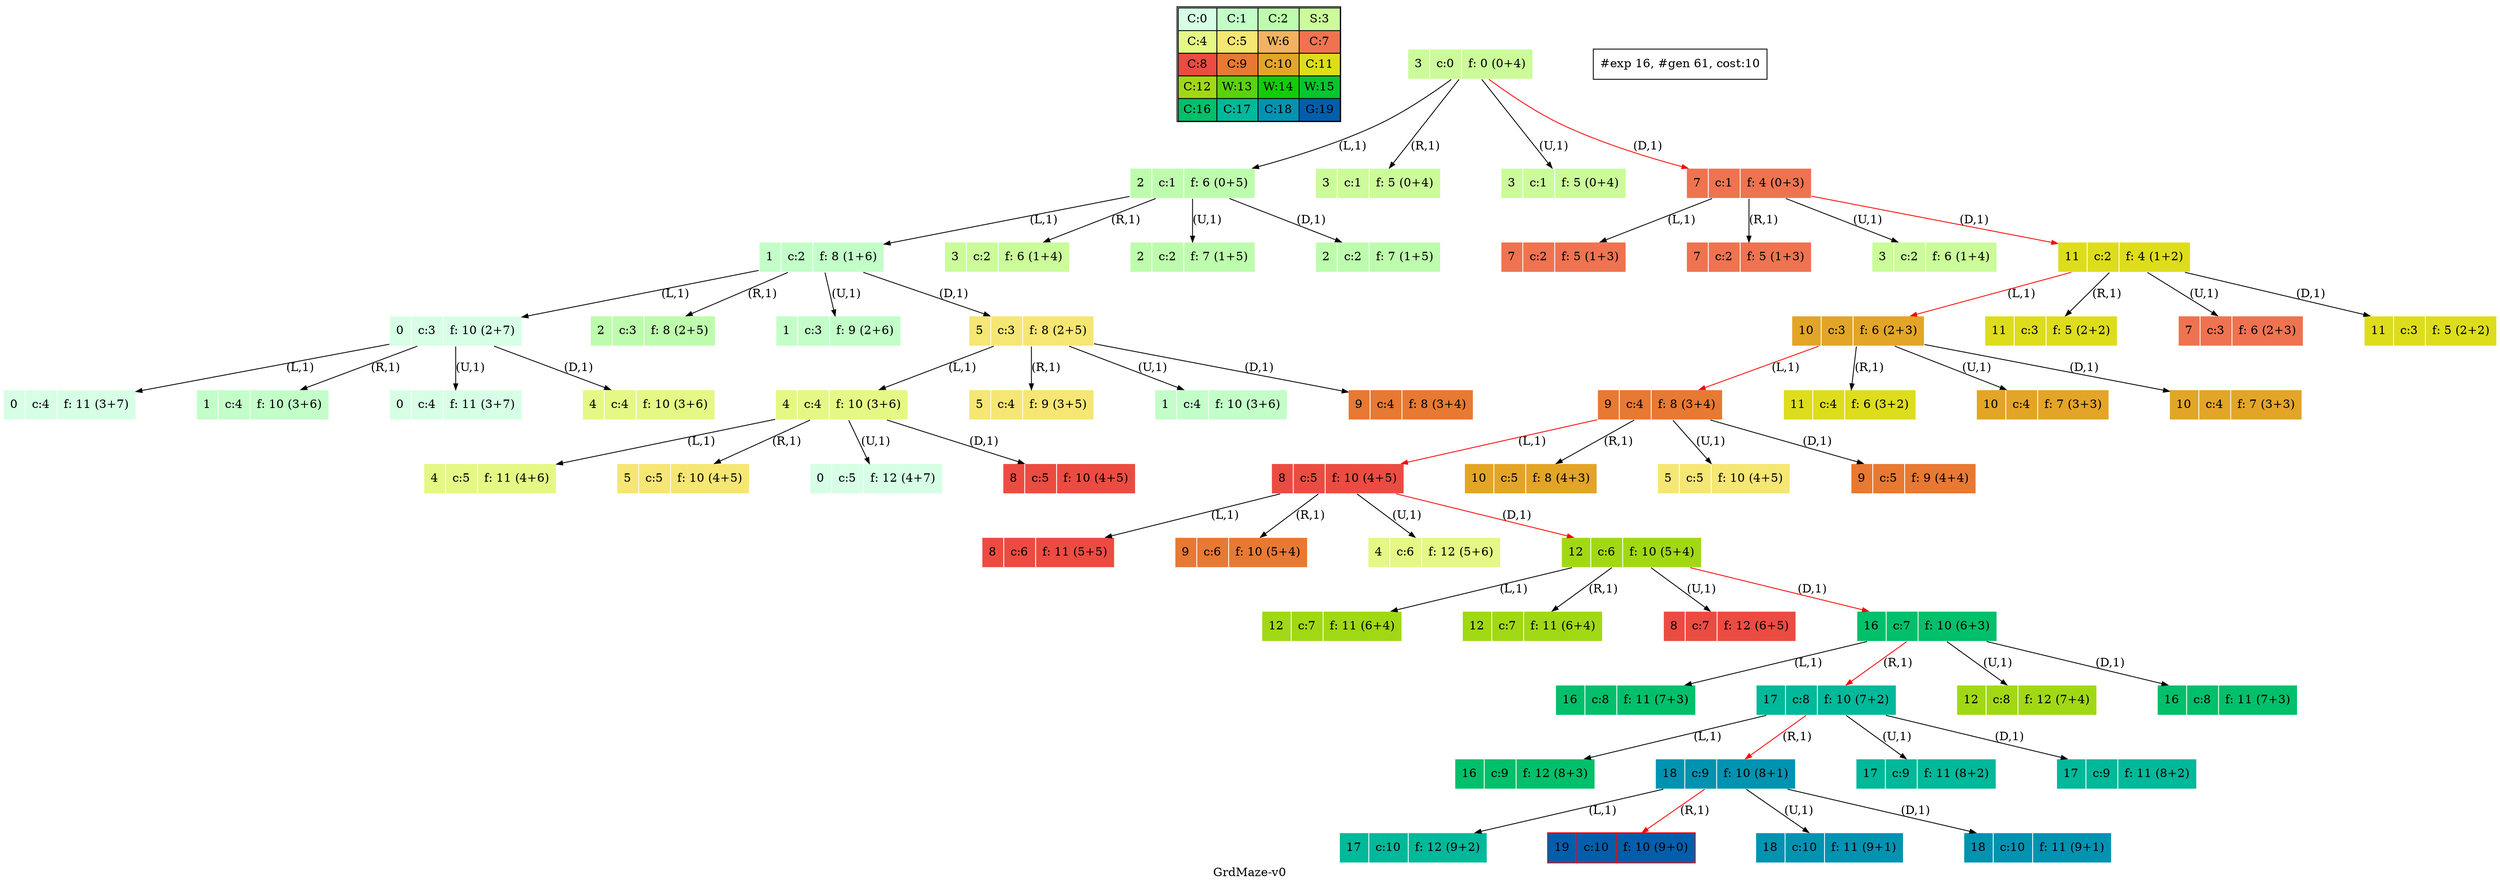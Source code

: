 digraph GrdMaze { label="GrdMaze-v0"
subgraph MAP {label=Map;map [shape=plaintext label=<<table border="1" cellpadding="5" cellspacing="0" cellborder="1"><tr><td bgcolor="0.39803922 0.15947579 0.99679532 1.        ">C:0</td><td bgcolor="0.35098039 0.23194764 0.99315867 1.        ">C:1</td><td bgcolor="0.29607843 0.31486959 0.98720184 1.        ">C:2</td><td bgcolor="0.24901961 0.38410575 0.98063477 1.        ">S:3</td></tr><tr><td bgcolor="0.19411765 0.46220388 0.97128103 1.        ">C:4</td><td bgcolor="0.14705882 0.52643216 0.96182564 1.        ">C:5</td><td bgcolor="0.09215686 0.59770746 0.94913494 1.        ">W:6</td><td bgcolor="0.0372549  0.66454018 0.93467977 1.        ">C:7</td></tr><tr><td bgcolor="0.00980392 0.71791192 0.92090552 1.        ">C:8</td><td bgcolor="0.06470588 0.77520398 0.9032472  1.        ">C:9</td><td bgcolor="0.11176471 0.81974048 0.88677369 1.        ">C:10</td><td bgcolor="0.16666667 0.8660254  0.8660254  1.        ">C:11</td></tr><tr><td bgcolor="0.21372549 0.9005867  0.84695821 1.        ">C:12</td><td bgcolor="0.26862745 0.93467977 0.82325295 1.        ">W:13</td><td bgcolor="0.32352941 0.96182564 0.79801723 1.        ">W:14</td><td bgcolor="0.37058824 0.97940977 0.77520398 1.        ">W:15</td></tr><tr><td bgcolor="0.4254902  0.99315867 0.74725253 1.        ">C:16</td><td bgcolor="0.47254902 0.99907048 0.72218645 1.        ">C:17</td><td bgcolor="0.52745098 0.99907048 0.69169844 1.        ">C:18</td><td bgcolor="0.5745098  0.99315867 0.66454018 1.        ">G:19</td></tr></table>>]} 
nodesep=1 ranksep=0.5 node [shape=record] edge [arrowsize=0.7] 
"0_3" [label="<f0>3 |<f1> c:0 |<f2> f: 0 (0+4)", style=filled color=white fillcolor="0.24901961 0.38410575 0.98063477 1.        "]
"0_3.2-0" [label="<f0>2 |<f1> c:1 |<f2> f: 6 (0+5)", style=filled color=white fillcolor="0.29607843 0.31486959 0.98720184 1.        "] "0_3" -> "0_3.2-0" [label="(L,1)" ]; 
"0_3.3-1" [label="<f0>3 |<f1> c:1 |<f2> f: 5 (0+4)", style=filled color=white fillcolor="0.24901961 0.38410575 0.98063477 1.        "] "0_3" -> "0_3.3-1" [label="(R,1)" ]; 
"0_3.3-2" [label="<f0>3 |<f1> c:1 |<f2> f: 5 (0+4)", style=filled color=white fillcolor="0.24901961 0.38410575 0.98063477 1.        "] "0_3" -> "0_3.3-2" [label="(U,1)" ]; 
"0_3.7-3" [label="<f0>7 |<f1> c:1 |<f2> f: 4 (0+3)", style=filled color=white fillcolor="0.0372549  0.66454018 0.93467977 1.        "] "0_3" -> "0_3.7-3" [label="(D,1)" color=red ];  
"0_3.7.7-0" [label="<f0>7 |<f1> c:2 |<f2> f: 5 (1+3)", style=filled color=white fillcolor="0.0372549  0.66454018 0.93467977 1.        "] "0_3.7-3" -> "0_3.7.7-0" [label="(L,1)" ]; 
"0_3.7.7-1" [label="<f0>7 |<f1> c:2 |<f2> f: 5 (1+3)", style=filled color=white fillcolor="0.0372549  0.66454018 0.93467977 1.        "] "0_3.7-3" -> "0_3.7.7-1" [label="(R,1)" ]; 
"0_3.7.3-2" [label="<f0>3 |<f1> c:2 |<f2> f: 6 (1+4)", style=filled color=white fillcolor="0.24901961 0.38410575 0.98063477 1.        "] "0_3.7-3" -> "0_3.7.3-2" [label="(U,1)" ]; 
"0_3.7.11-3" [label="<f0>11 |<f1> c:2 |<f2> f: 4 (1+2)", style=filled color=white fillcolor="0.16666667 0.8660254  0.8660254  1.        "] "0_3.7-3" -> "0_3.7.11-3" [label="(D,1)" color=red ];  
"0_3.7.11.10-0" [label="<f0>10 |<f1> c:3 |<f2> f: 6 (2+3)", style=filled color=white fillcolor="0.11176471 0.81974048 0.88677369 1.        "] "0_3.7.11-3" -> "0_3.7.11.10-0" [label="(L,1)" color=red ];  
"0_3.7.11.11-1" [label="<f0>11 |<f1> c:3 |<f2> f: 5 (2+2)", style=filled color=white fillcolor="0.16666667 0.8660254  0.8660254  1.        "] "0_3.7.11-3" -> "0_3.7.11.11-1" [label="(R,1)" ]; 
"0_3.7.11.7-2" [label="<f0>7 |<f1> c:3 |<f2> f: 6 (2+3)", style=filled color=white fillcolor="0.0372549  0.66454018 0.93467977 1.        "] "0_3.7.11-3" -> "0_3.7.11.7-2" [label="(U,1)" ]; 
"0_3.7.11.11-3" [label="<f0>11 |<f1> c:3 |<f2> f: 5 (2+2)", style=filled color=white fillcolor="0.16666667 0.8660254  0.8660254  1.        "] "0_3.7.11-3" -> "0_3.7.11.11-3" [label="(D,1)" ]; 
"0_3.2.1-0" [label="<f0>1 |<f1> c:2 |<f2> f: 8 (1+6)", style=filled color=white fillcolor="0.35098039 0.23194764 0.99315867 1.        "] "0_3.2-0" -> "0_3.2.1-0" [label="(L,1)" ]; 
"0_3.2.3-1" [label="<f0>3 |<f1> c:2 |<f2> f: 6 (1+4)", style=filled color=white fillcolor="0.24901961 0.38410575 0.98063477 1.        "] "0_3.2-0" -> "0_3.2.3-1" [label="(R,1)" ]; 
"0_3.2.2-2" [label="<f0>2 |<f1> c:2 |<f2> f: 7 (1+5)", style=filled color=white fillcolor="0.29607843 0.31486959 0.98720184 1.        "] "0_3.2-0" -> "0_3.2.2-2" [label="(U,1)" ]; 
"0_3.2.2-3" [label="<f0>2 |<f1> c:2 |<f2> f: 7 (1+5)", style=filled color=white fillcolor="0.29607843 0.31486959 0.98720184 1.        "] "0_3.2-0" -> "0_3.2.2-3" [label="(D,1)" ]; 
"0_3.7.11.10.9-0" [label="<f0>9 |<f1> c:4 |<f2> f: 8 (3+4)", style=filled color=white fillcolor="0.06470588 0.77520398 0.9032472  1.        "] "0_3.7.11.10-0" -> "0_3.7.11.10.9-0" [label="(L,1)" color=red ];  
"0_3.7.11.10.11-1" [label="<f0>11 |<f1> c:4 |<f2> f: 6 (3+2)", style=filled color=white fillcolor="0.16666667 0.8660254  0.8660254  1.        "] "0_3.7.11.10-0" -> "0_3.7.11.10.11-1" [label="(R,1)" ]; 
"0_3.7.11.10.10-2" [label="<f0>10 |<f1> c:4 |<f2> f: 7 (3+3)", style=filled color=white fillcolor="0.11176471 0.81974048 0.88677369 1.        "] "0_3.7.11.10-0" -> "0_3.7.11.10.10-2" [label="(U,1)" ]; 
"0_3.7.11.10.10-3" [label="<f0>10 |<f1> c:4 |<f2> f: 7 (3+3)", style=filled color=white fillcolor="0.11176471 0.81974048 0.88677369 1.        "] "0_3.7.11.10-0" -> "0_3.7.11.10.10-3" [label="(D,1)" ]; 
"0_3.2.1.0-0" [label="<f0>0 |<f1> c:3 |<f2> f: 10 (2+7)", style=filled color=white fillcolor="0.39803922 0.15947579 0.99679532 1.        "] "0_3.2.1-0" -> "0_3.2.1.0-0" [label="(L,1)" ]; 
"0_3.2.1.2-1" [label="<f0>2 |<f1> c:3 |<f2> f: 8 (2+5)", style=filled color=white fillcolor="0.29607843 0.31486959 0.98720184 1.        "] "0_3.2.1-0" -> "0_3.2.1.2-1" [label="(R,1)" ]; 
"0_3.2.1.1-2" [label="<f0>1 |<f1> c:3 |<f2> f: 9 (2+6)", style=filled color=white fillcolor="0.35098039 0.23194764 0.99315867 1.        "] "0_3.2.1-0" -> "0_3.2.1.1-2" [label="(U,1)" ]; 
"0_3.2.1.5-3" [label="<f0>5 |<f1> c:3 |<f2> f: 8 (2+5)", style=filled color=white fillcolor="0.14705882 0.52643216 0.96182564 1.        "] "0_3.2.1-0" -> "0_3.2.1.5-3" [label="(D,1)" ]; 
"0_3.7.11.10.9.8-0" [label="<f0>8 |<f1> c:5 |<f2> f: 10 (4+5)", style=filled color=white fillcolor="0.00980392 0.71791192 0.92090552 1.        "] "0_3.7.11.10.9-0" -> "0_3.7.11.10.9.8-0" [label="(L,1)" color=red ];  
"0_3.7.11.10.9.10-1" [label="<f0>10 |<f1> c:5 |<f2> f: 8 (4+3)", style=filled color=white fillcolor="0.11176471 0.81974048 0.88677369 1.        "] "0_3.7.11.10.9-0" -> "0_3.7.11.10.9.10-1" [label="(R,1)" ]; 
"0_3.7.11.10.9.5-2" [label="<f0>5 |<f1> c:5 |<f2> f: 10 (4+5)", style=filled color=white fillcolor="0.14705882 0.52643216 0.96182564 1.        "] "0_3.7.11.10.9-0" -> "0_3.7.11.10.9.5-2" [label="(U,1)" ]; 
"0_3.7.11.10.9.9-3" [label="<f0>9 |<f1> c:5 |<f2> f: 9 (4+4)", style=filled color=white fillcolor="0.06470588 0.77520398 0.9032472  1.        "] "0_3.7.11.10.9-0" -> "0_3.7.11.10.9.9-3" [label="(D,1)" ]; 
"0_3.2.1.5.4-0" [label="<f0>4 |<f1> c:4 |<f2> f: 10 (3+6)", style=filled color=white fillcolor="0.19411765 0.46220388 0.97128103 1.        "] "0_3.2.1.5-3" -> "0_3.2.1.5.4-0" [label="(L,1)" ]; 
"0_3.2.1.5.5-1" [label="<f0>5 |<f1> c:4 |<f2> f: 9 (3+5)", style=filled color=white fillcolor="0.14705882 0.52643216 0.96182564 1.        "] "0_3.2.1.5-3" -> "0_3.2.1.5.5-1" [label="(R,1)" ]; 
"0_3.2.1.5.1-2" [label="<f0>1 |<f1> c:4 |<f2> f: 10 (3+6)", style=filled color=white fillcolor="0.35098039 0.23194764 0.99315867 1.        "] "0_3.2.1.5-3" -> "0_3.2.1.5.1-2" [label="(U,1)" ]; 
"0_3.2.1.5.9-3" [label="<f0>9 |<f1> c:4 |<f2> f: 8 (3+4)", style=filled color=white fillcolor="0.06470588 0.77520398 0.9032472  1.        "] "0_3.2.1.5-3" -> "0_3.2.1.5.9-3" [label="(D,1)" ]; 
"0_3.2.1.0.0-0" [label="<f0>0 |<f1> c:4 |<f2> f: 11 (3+7)", style=filled color=white fillcolor="0.39803922 0.15947579 0.99679532 1.        "] "0_3.2.1.0-0" -> "0_3.2.1.0.0-0" [label="(L,1)" ]; 
"0_3.2.1.0.1-1" [label="<f0>1 |<f1> c:4 |<f2> f: 10 (3+6)", style=filled color=white fillcolor="0.35098039 0.23194764 0.99315867 1.        "] "0_3.2.1.0-0" -> "0_3.2.1.0.1-1" [label="(R,1)" ]; 
"0_3.2.1.0.0-2" [label="<f0>0 |<f1> c:4 |<f2> f: 11 (3+7)", style=filled color=white fillcolor="0.39803922 0.15947579 0.99679532 1.        "] "0_3.2.1.0-0" -> "0_3.2.1.0.0-2" [label="(U,1)" ]; 
"0_3.2.1.0.4-3" [label="<f0>4 |<f1> c:4 |<f2> f: 10 (3+6)", style=filled color=white fillcolor="0.19411765 0.46220388 0.97128103 1.        "] "0_3.2.1.0-0" -> "0_3.2.1.0.4-3" [label="(D,1)" ]; 
"0_3.7.11.10.9.8.8-0" [label="<f0>8 |<f1> c:6 |<f2> f: 11 (5+5)", style=filled color=white fillcolor="0.00980392 0.71791192 0.92090552 1.        "] "0_3.7.11.10.9.8-0" -> "0_3.7.11.10.9.8.8-0" [label="(L,1)" ]; 
"0_3.7.11.10.9.8.9-1" [label="<f0>9 |<f1> c:6 |<f2> f: 10 (5+4)", style=filled color=white fillcolor="0.06470588 0.77520398 0.9032472  1.        "] "0_3.7.11.10.9.8-0" -> "0_3.7.11.10.9.8.9-1" [label="(R,1)" ]; 
"0_3.7.11.10.9.8.4-2" [label="<f0>4 |<f1> c:6 |<f2> f: 12 (5+6)", style=filled color=white fillcolor="0.19411765 0.46220388 0.97128103 1.        "] "0_3.7.11.10.9.8-0" -> "0_3.7.11.10.9.8.4-2" [label="(U,1)" ]; 
"0_3.7.11.10.9.8.12-3" [label="<f0>12 |<f1> c:6 |<f2> f: 10 (5+4)", style=filled color=white fillcolor="0.21372549 0.9005867  0.84695821 1.        "] "0_3.7.11.10.9.8-0" -> "0_3.7.11.10.9.8.12-3" [label="(D,1)" color=red ];  
"0_3.2.1.5.4.4-0" [label="<f0>4 |<f1> c:5 |<f2> f: 11 (4+6)", style=filled color=white fillcolor="0.19411765 0.46220388 0.97128103 1.        "] "0_3.2.1.5.4-0" -> "0_3.2.1.5.4.4-0" [label="(L,1)" ]; 
"0_3.2.1.5.4.5-1" [label="<f0>5 |<f1> c:5 |<f2> f: 10 (4+5)", style=filled color=white fillcolor="0.14705882 0.52643216 0.96182564 1.        "] "0_3.2.1.5.4-0" -> "0_3.2.1.5.4.5-1" [label="(R,1)" ]; 
"0_3.2.1.5.4.0-2" [label="<f0>0 |<f1> c:5 |<f2> f: 12 (4+7)", style=filled color=white fillcolor="0.39803922 0.15947579 0.99679532 1.        "] "0_3.2.1.5.4-0" -> "0_3.2.1.5.4.0-2" [label="(U,1)" ]; 
"0_3.2.1.5.4.8-3" [label="<f0>8 |<f1> c:5 |<f2> f: 10 (4+5)", style=filled color=white fillcolor="0.00980392 0.71791192 0.92090552 1.        "] "0_3.2.1.5.4-0" -> "0_3.2.1.5.4.8-3" [label="(D,1)" ]; 
"0_3.7.11.10.9.8.12.12-0" [label="<f0>12 |<f1> c:7 |<f2> f: 11 (6+4)", style=filled color=white fillcolor="0.21372549 0.9005867  0.84695821 1.        "] "0_3.7.11.10.9.8.12-3" -> "0_3.7.11.10.9.8.12.12-0" [label="(L,1)" ]; 
"0_3.7.11.10.9.8.12.12-1" [label="<f0>12 |<f1> c:7 |<f2> f: 11 (6+4)", style=filled color=white fillcolor="0.21372549 0.9005867  0.84695821 1.        "] "0_3.7.11.10.9.8.12-3" -> "0_3.7.11.10.9.8.12.12-1" [label="(R,1)" ]; 
"0_3.7.11.10.9.8.12.8-2" [label="<f0>8 |<f1> c:7 |<f2> f: 12 (6+5)", style=filled color=white fillcolor="0.00980392 0.71791192 0.92090552 1.        "] "0_3.7.11.10.9.8.12-3" -> "0_3.7.11.10.9.8.12.8-2" [label="(U,1)" ]; 
"0_3.7.11.10.9.8.12.16-3" [label="<f0>16 |<f1> c:7 |<f2> f: 10 (6+3)", style=filled color=white fillcolor="0.4254902  0.99315867 0.74725253 1.        "] "0_3.7.11.10.9.8.12-3" -> "0_3.7.11.10.9.8.12.16-3" [label="(D,1)" color=red ];  
"0_3.7.11.10.9.8.12.16.16-0" [label="<f0>16 |<f1> c:8 |<f2> f: 11 (7+3)", style=filled color=white fillcolor="0.4254902  0.99315867 0.74725253 1.        "] "0_3.7.11.10.9.8.12.16-3" -> "0_3.7.11.10.9.8.12.16.16-0" [label="(L,1)" ]; 
"0_3.7.11.10.9.8.12.16.17-1" [label="<f0>17 |<f1> c:8 |<f2> f: 10 (7+2)", style=filled color=white fillcolor="0.47254902 0.99907048 0.72218645 1.        "] "0_3.7.11.10.9.8.12.16-3" -> "0_3.7.11.10.9.8.12.16.17-1" [label="(R,1)" color=red ];  
"0_3.7.11.10.9.8.12.16.12-2" [label="<f0>12 |<f1> c:8 |<f2> f: 12 (7+4)", style=filled color=white fillcolor="0.21372549 0.9005867  0.84695821 1.        "] "0_3.7.11.10.9.8.12.16-3" -> "0_3.7.11.10.9.8.12.16.12-2" [label="(U,1)" ]; 
"0_3.7.11.10.9.8.12.16.16-3" [label="<f0>16 |<f1> c:8 |<f2> f: 11 (7+3)", style=filled color=white fillcolor="0.4254902  0.99315867 0.74725253 1.        "] "0_3.7.11.10.9.8.12.16-3" -> "0_3.7.11.10.9.8.12.16.16-3" [label="(D,1)" ]; 
"0_3.7.11.10.9.8.12.16.17.16-0" [label="<f0>16 |<f1> c:9 |<f2> f: 12 (8+3)", style=filled color=white fillcolor="0.4254902  0.99315867 0.74725253 1.        "] "0_3.7.11.10.9.8.12.16.17-1" -> "0_3.7.11.10.9.8.12.16.17.16-0" [label="(L,1)" ]; 
"0_3.7.11.10.9.8.12.16.17.18-1" [label="<f0>18 |<f1> c:9 |<f2> f: 10 (8+1)", style=filled color=white fillcolor="0.52745098 0.99907048 0.69169844 1.        "] "0_3.7.11.10.9.8.12.16.17-1" -> "0_3.7.11.10.9.8.12.16.17.18-1" [label="(R,1)" color=red ];  
"0_3.7.11.10.9.8.12.16.17.17-2" [label="<f0>17 |<f1> c:9 |<f2> f: 11 (8+2)", style=filled color=white fillcolor="0.47254902 0.99907048 0.72218645 1.        "] "0_3.7.11.10.9.8.12.16.17-1" -> "0_3.7.11.10.9.8.12.16.17.17-2" [label="(U,1)" ]; 
"0_3.7.11.10.9.8.12.16.17.17-3" [label="<f0>17 |<f1> c:9 |<f2> f: 11 (8+2)", style=filled color=white fillcolor="0.47254902 0.99907048 0.72218645 1.        "] "0_3.7.11.10.9.8.12.16.17-1" -> "0_3.7.11.10.9.8.12.16.17.17-3" [label="(D,1)" ]; 
"0_3.7.11.10.9.8.12.16.17.18.17-0" [label="<f0>17 |<f1> c:10 |<f2> f: 12 (9+2)", style=filled color=white fillcolor="0.47254902 0.99907048 0.72218645 1.        "] "0_3.7.11.10.9.8.12.16.17.18-1" -> "0_3.7.11.10.9.8.12.16.17.18.17-0" [label="(L,1)" ]; 
"0_3.7.11.10.9.8.12.16.17.18.19-1" [label="<f0>19 |<f1> c:10 |<f2> f: 10 (9+0)", style=filled color=red fillcolor="0.5745098  0.99315867 0.66454018 1.        "] "0_3.7.11.10.9.8.12.16.17.18-1" -> "0_3.7.11.10.9.8.12.16.17.18.19-1" [label="(R,1)" color=red ];  
"0_3.7.11.10.9.8.12.16.17.18.18-2" [label="<f0>18 |<f1> c:10 |<f2> f: 11 (9+1)", style=filled color=white fillcolor="0.52745098 0.99907048 0.69169844 1.        "] "0_3.7.11.10.9.8.12.16.17.18-1" -> "0_3.7.11.10.9.8.12.16.17.18.18-2" [label="(U,1)" ]; 
"0_3.7.11.10.9.8.12.16.17.18.18-3" [label="<f0>18 |<f1> c:10 |<f2> f: 11 (9+1)", style=filled color=white fillcolor="0.52745098 0.99907048 0.69169844 1.        "] "0_3.7.11.10.9.8.12.16.17.18-1" -> "0_3.7.11.10.9.8.12.16.17.18.18-3" [label="(D,1)" ]; 
 "#exp 16, #gen 61, cost:10" [ shape=box ];
}
